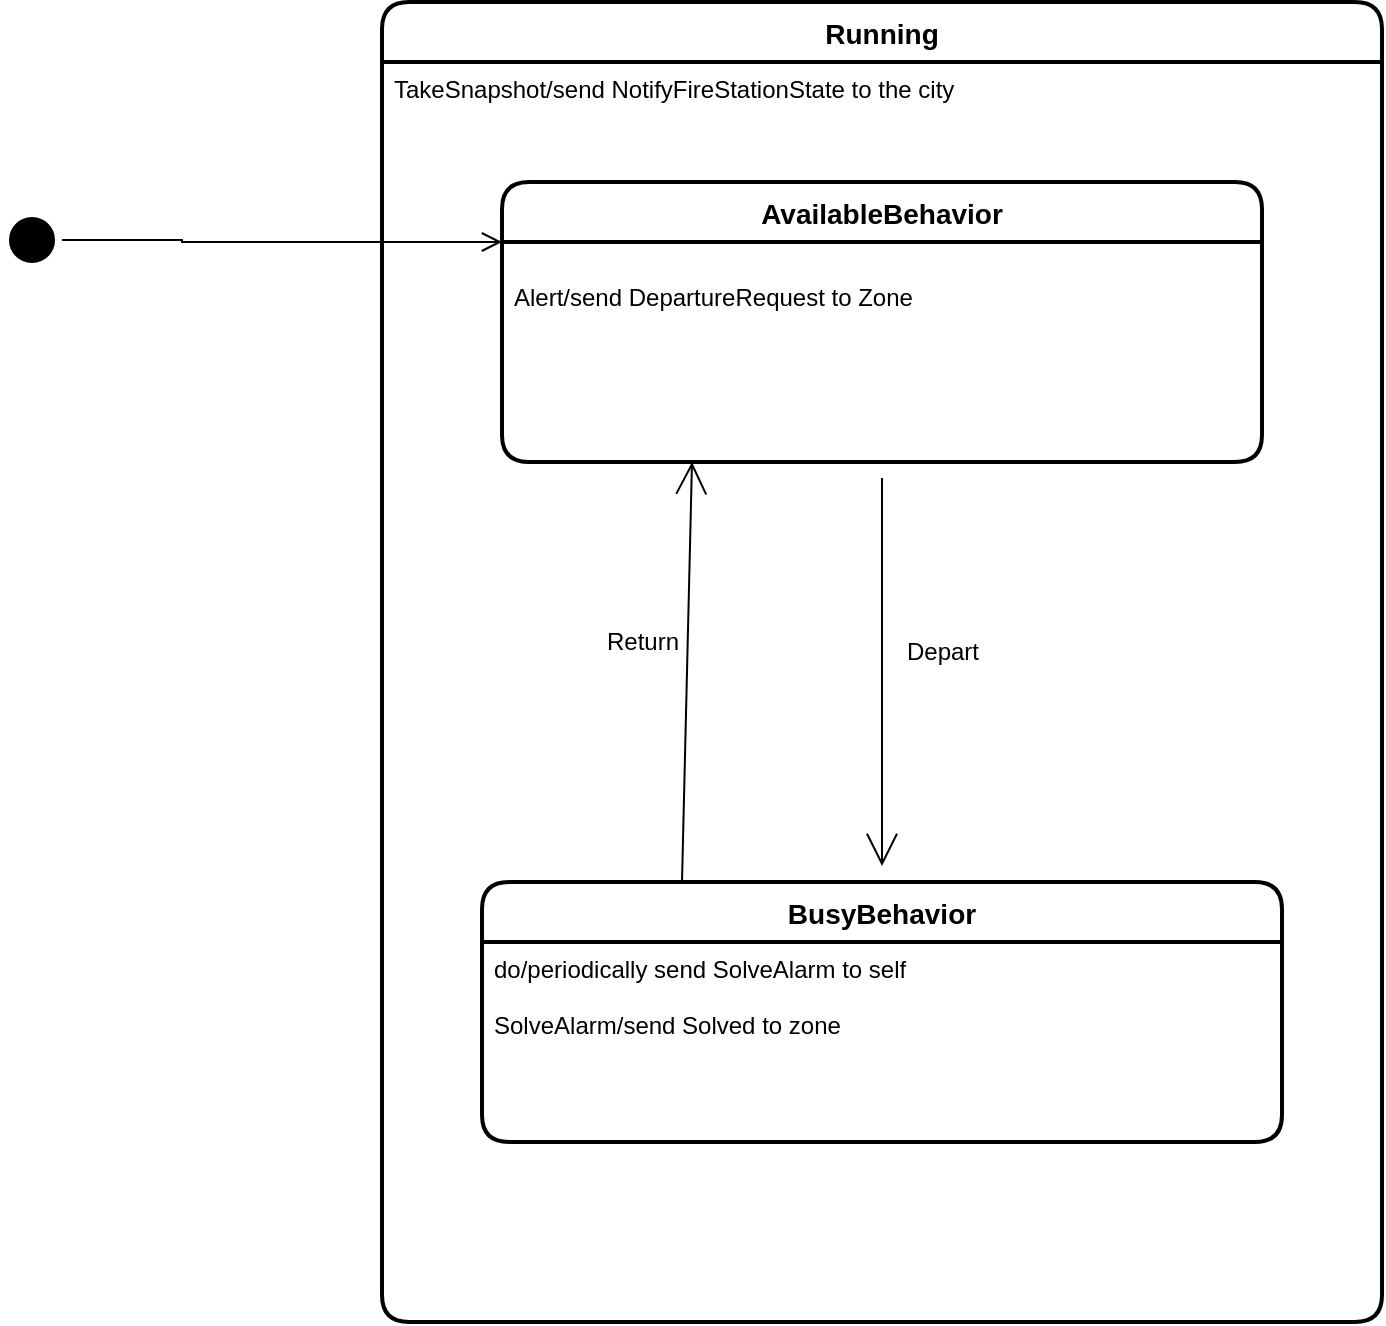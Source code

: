 <mxfile version="20.2.3" type="device"><diagram id="uHUt6Z9MT25F9fRx2fs-" name="Page-1"><mxGraphModel dx="734" dy="768" grid="1" gridSize="10" guides="1" tooltips="1" connect="1" arrows="1" fold="1" page="1" pageScale="1" pageWidth="850" pageHeight="1100" math="0" shadow="0"><root><mxCell id="0"/><mxCell id="1" parent="0"/><mxCell id="VZRXeRVeR7_ZdSM4Xk2A-3" value="Running" style="swimlane;childLayout=stackLayout;horizontal=1;startSize=30;horizontalStack=0;rounded=1;fontSize=14;fontStyle=1;strokeWidth=2;resizeParent=0;resizeLast=1;shadow=0;dashed=0;align=center;" vertex="1" parent="1"><mxGeometry x="290" y="300" width="500" height="660" as="geometry"/></mxCell><mxCell id="VZRXeRVeR7_ZdSM4Xk2A-4" value="TakeSnapshot/send NotifyFireStationState to the city" style="align=left;strokeColor=none;fillColor=none;spacingLeft=4;fontSize=12;verticalAlign=top;resizable=0;rotatable=0;part=1;" vertex="1" parent="VZRXeRVeR7_ZdSM4Xk2A-3"><mxGeometry y="30" width="500" height="630" as="geometry"/></mxCell><mxCell id="fXXeHyMfSSSQZnNen0r5-1" value="AvailableBehavior" style="swimlane;childLayout=stackLayout;horizontal=1;startSize=30;horizontalStack=0;rounded=1;fontSize=14;fontStyle=1;strokeWidth=2;resizeParent=0;resizeLast=1;shadow=0;dashed=0;align=center;" parent="1" vertex="1"><mxGeometry x="350" y="390" width="380" height="140" as="geometry"/></mxCell><mxCell id="2RuXwtKXZ-BD_FSRrfup-10" value="&#10;Alert/send DepartureRequest to Zone" style="align=left;strokeColor=none;fillColor=none;spacingLeft=4;fontSize=12;verticalAlign=top;resizable=0;rotatable=0;part=1;" parent="fXXeHyMfSSSQZnNen0r5-1" vertex="1"><mxGeometry y="30" width="380" height="110" as="geometry"/></mxCell><mxCell id="fXXeHyMfSSSQZnNen0r5-4" value="" style="ellipse;html=1;shape=startState;fillColor=#000000;strokeColor=#000000;" parent="1" vertex="1"><mxGeometry x="100" y="404" width="30" height="30" as="geometry"/></mxCell><mxCell id="fXXeHyMfSSSQZnNen0r5-5" value="" style="edgeStyle=orthogonalEdgeStyle;html=1;verticalAlign=bottom;endArrow=open;endSize=8;strokeColor=#000000;rounded=0;" parent="1" source="fXXeHyMfSSSQZnNen0r5-4" edge="1" target="2RuXwtKXZ-BD_FSRrfup-10"><mxGeometry relative="1" as="geometry"><mxPoint x="280" y="420" as="targetPoint"/><Array as="points"><mxPoint x="190" y="419"/><mxPoint x="190" y="420"/></Array></mxGeometry></mxCell><mxCell id="2RuXwtKXZ-BD_FSRrfup-3" value="BusyBehavior" style="swimlane;childLayout=stackLayout;horizontal=1;startSize=30;horizontalStack=0;rounded=1;fontSize=14;fontStyle=1;strokeWidth=2;resizeParent=0;resizeLast=1;shadow=0;dashed=0;align=center;" parent="1" vertex="1"><mxGeometry x="340" y="740" width="400" height="130" as="geometry"/></mxCell><mxCell id="2RuXwtKXZ-BD_FSRrfup-4" value="do/periodically send SolveAlarm to self&#10;&#10;SolveAlarm/send Solved to zone&#10;&#10;&#10; " style="align=left;strokeColor=none;fillColor=none;spacingLeft=4;fontSize=12;verticalAlign=top;resizable=0;rotatable=0;part=1;" parent="2RuXwtKXZ-BD_FSRrfup-3" vertex="1"><mxGeometry y="30" width="400" height="100" as="geometry"/></mxCell><mxCell id="2RuXwtKXZ-BD_FSRrfup-9" value="Depart" style="text;html=1;align=center;verticalAlign=middle;resizable=0;points=[];autosize=1;strokeColor=none;fillColor=none;" parent="1" vertex="1"><mxGeometry x="540" y="610" width="60" height="30" as="geometry"/></mxCell><mxCell id="VZRXeRVeR7_ZdSM4Xk2A-1" value="" style="edgeStyle=none;orthogonalLoop=1;jettySize=auto;html=1;rounded=0;endArrow=open;startSize=14;endSize=14;sourcePerimeterSpacing=8;targetPerimeterSpacing=8;curved=1;exitX=0.25;exitY=0;exitDx=0;exitDy=0;entryX=0.25;entryY=1;entryDx=0;entryDy=0;" edge="1" parent="1" source="2RuXwtKXZ-BD_FSRrfup-3" target="2RuXwtKXZ-BD_FSRrfup-10"><mxGeometry width="120" relative="1" as="geometry"><mxPoint x="320" y="590" as="sourcePoint"/><mxPoint x="440" y="590" as="targetPoint"/><Array as="points"/></mxGeometry></mxCell><mxCell id="VZRXeRVeR7_ZdSM4Xk2A-2" value="Return" style="text;html=1;align=center;verticalAlign=middle;resizable=0;points=[];autosize=1;strokeColor=none;fillColor=none;hachureGap=4;" vertex="1" parent="1"><mxGeometry x="390" y="605" width="60" height="30" as="geometry"/></mxCell><mxCell id="VZRXeRVeR7_ZdSM4Xk2A-5" value="" style="edgeStyle=none;orthogonalLoop=1;jettySize=auto;html=1;rounded=0;endArrow=open;startSize=14;endSize=14;sourcePerimeterSpacing=8;targetPerimeterSpacing=8;curved=1;" edge="1" parent="1" source="2RuXwtKXZ-BD_FSRrfup-10" target="2RuXwtKXZ-BD_FSRrfup-3"><mxGeometry width="120" relative="1" as="geometry"><mxPoint x="450" y="750" as="sourcePoint"/><mxPoint x="455" y="540" as="targetPoint"/><Array as="points"><mxPoint x="540" y="570"/><mxPoint x="540" y="640"/></Array></mxGeometry></mxCell></root></mxGraphModel></diagram></mxfile>